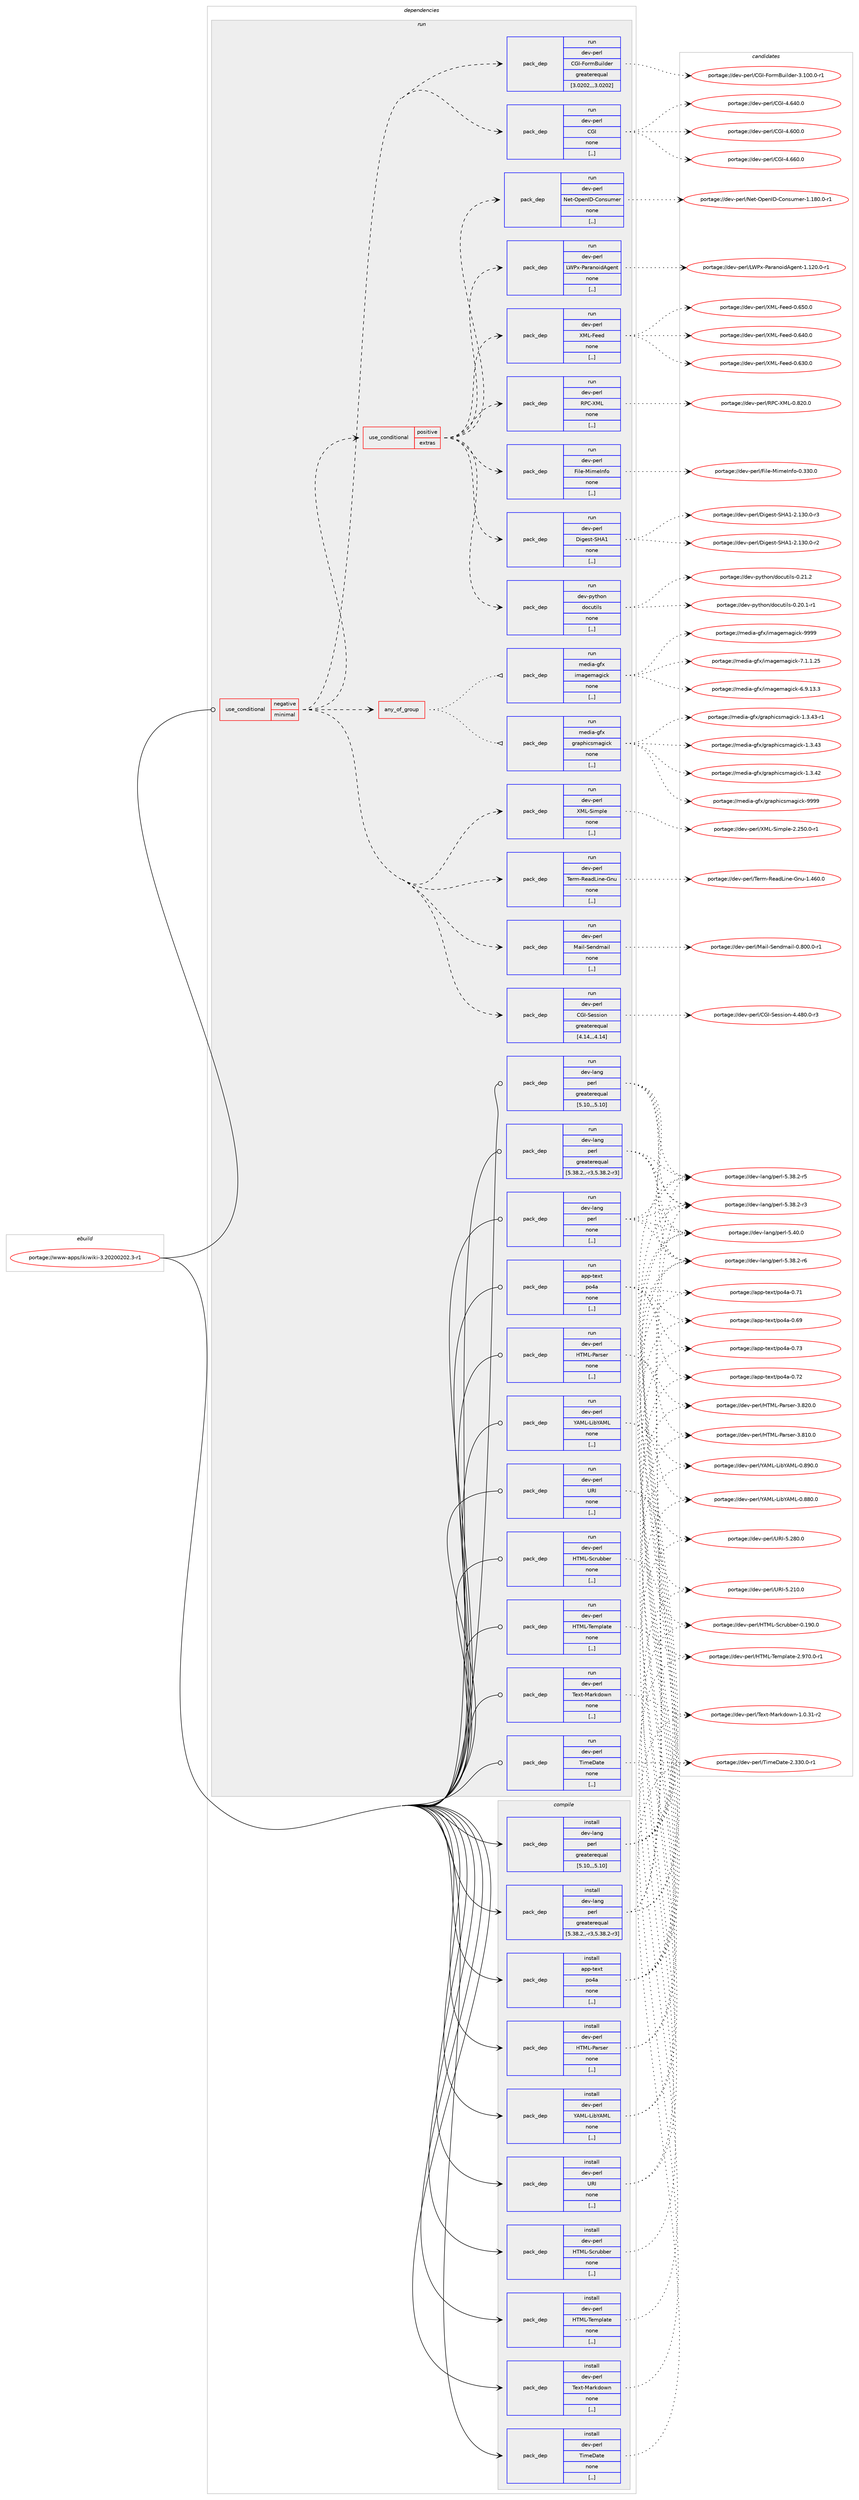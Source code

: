 digraph prolog {

# *************
# Graph options
# *************

newrank=true;
concentrate=true;
compound=true;
graph [rankdir=LR,fontname=Helvetica,fontsize=10,ranksep=1.5];#, ranksep=2.5, nodesep=0.2];
edge  [arrowhead=vee];
node  [fontname=Helvetica,fontsize=10];

# **********
# The ebuild
# **********

subgraph cluster_leftcol {
color=gray;
label=<<i>ebuild</i>>;
id [label="portage://www-apps/ikiwiki-3.20200202.3-r1", color=red, width=4, href="../www-apps/ikiwiki-3.20200202.3-r1.svg"];
}

# ****************
# The dependencies
# ****************

subgraph cluster_midcol {
color=gray;
label=<<i>dependencies</i>>;
subgraph cluster_compile {
fillcolor="#eeeeee";
style=filled;
label=<<i>compile</i>>;
subgraph pack324404 {
dependency446666 [label=<<TABLE BORDER="0" CELLBORDER="1" CELLSPACING="0" CELLPADDING="4" WIDTH="220"><TR><TD ROWSPAN="6" CELLPADDING="30">pack_dep</TD></TR><TR><TD WIDTH="110">install</TD></TR><TR><TD>app-text</TD></TR><TR><TD>po4a</TD></TR><TR><TD>none</TD></TR><TR><TD>[,,]</TD></TR></TABLE>>, shape=none, color=blue];
}
id:e -> dependency446666:w [weight=20,style="solid",arrowhead="vee"];
subgraph pack324405 {
dependency446667 [label=<<TABLE BORDER="0" CELLBORDER="1" CELLSPACING="0" CELLPADDING="4" WIDTH="220"><TR><TD ROWSPAN="6" CELLPADDING="30">pack_dep</TD></TR><TR><TD WIDTH="110">install</TD></TR><TR><TD>dev-lang</TD></TR><TR><TD>perl</TD></TR><TR><TD>greaterequal</TD></TR><TR><TD>[5.10,,,5.10]</TD></TR></TABLE>>, shape=none, color=blue];
}
id:e -> dependency446667:w [weight=20,style="solid",arrowhead="vee"];
subgraph pack324406 {
dependency446668 [label=<<TABLE BORDER="0" CELLBORDER="1" CELLSPACING="0" CELLPADDING="4" WIDTH="220"><TR><TD ROWSPAN="6" CELLPADDING="30">pack_dep</TD></TR><TR><TD WIDTH="110">install</TD></TR><TR><TD>dev-lang</TD></TR><TR><TD>perl</TD></TR><TR><TD>greaterequal</TD></TR><TR><TD>[5.38.2,,-r3,5.38.2-r3]</TD></TR></TABLE>>, shape=none, color=blue];
}
id:e -> dependency446668:w [weight=20,style="solid",arrowhead="vee"];
subgraph pack324407 {
dependency446669 [label=<<TABLE BORDER="0" CELLBORDER="1" CELLSPACING="0" CELLPADDING="4" WIDTH="220"><TR><TD ROWSPAN="6" CELLPADDING="30">pack_dep</TD></TR><TR><TD WIDTH="110">install</TD></TR><TR><TD>dev-perl</TD></TR><TR><TD>HTML-Parser</TD></TR><TR><TD>none</TD></TR><TR><TD>[,,]</TD></TR></TABLE>>, shape=none, color=blue];
}
id:e -> dependency446669:w [weight=20,style="solid",arrowhead="vee"];
subgraph pack324408 {
dependency446670 [label=<<TABLE BORDER="0" CELLBORDER="1" CELLSPACING="0" CELLPADDING="4" WIDTH="220"><TR><TD ROWSPAN="6" CELLPADDING="30">pack_dep</TD></TR><TR><TD WIDTH="110">install</TD></TR><TR><TD>dev-perl</TD></TR><TR><TD>HTML-Scrubber</TD></TR><TR><TD>none</TD></TR><TR><TD>[,,]</TD></TR></TABLE>>, shape=none, color=blue];
}
id:e -> dependency446670:w [weight=20,style="solid",arrowhead="vee"];
subgraph pack324409 {
dependency446671 [label=<<TABLE BORDER="0" CELLBORDER="1" CELLSPACING="0" CELLPADDING="4" WIDTH="220"><TR><TD ROWSPAN="6" CELLPADDING="30">pack_dep</TD></TR><TR><TD WIDTH="110">install</TD></TR><TR><TD>dev-perl</TD></TR><TR><TD>HTML-Template</TD></TR><TR><TD>none</TD></TR><TR><TD>[,,]</TD></TR></TABLE>>, shape=none, color=blue];
}
id:e -> dependency446671:w [weight=20,style="solid",arrowhead="vee"];
subgraph pack324410 {
dependency446672 [label=<<TABLE BORDER="0" CELLBORDER="1" CELLSPACING="0" CELLPADDING="4" WIDTH="220"><TR><TD ROWSPAN="6" CELLPADDING="30">pack_dep</TD></TR><TR><TD WIDTH="110">install</TD></TR><TR><TD>dev-perl</TD></TR><TR><TD>Text-Markdown</TD></TR><TR><TD>none</TD></TR><TR><TD>[,,]</TD></TR></TABLE>>, shape=none, color=blue];
}
id:e -> dependency446672:w [weight=20,style="solid",arrowhead="vee"];
subgraph pack324411 {
dependency446673 [label=<<TABLE BORDER="0" CELLBORDER="1" CELLSPACING="0" CELLPADDING="4" WIDTH="220"><TR><TD ROWSPAN="6" CELLPADDING="30">pack_dep</TD></TR><TR><TD WIDTH="110">install</TD></TR><TR><TD>dev-perl</TD></TR><TR><TD>TimeDate</TD></TR><TR><TD>none</TD></TR><TR><TD>[,,]</TD></TR></TABLE>>, shape=none, color=blue];
}
id:e -> dependency446673:w [weight=20,style="solid",arrowhead="vee"];
subgraph pack324412 {
dependency446674 [label=<<TABLE BORDER="0" CELLBORDER="1" CELLSPACING="0" CELLPADDING="4" WIDTH="220"><TR><TD ROWSPAN="6" CELLPADDING="30">pack_dep</TD></TR><TR><TD WIDTH="110">install</TD></TR><TR><TD>dev-perl</TD></TR><TR><TD>URI</TD></TR><TR><TD>none</TD></TR><TR><TD>[,,]</TD></TR></TABLE>>, shape=none, color=blue];
}
id:e -> dependency446674:w [weight=20,style="solid",arrowhead="vee"];
subgraph pack324413 {
dependency446675 [label=<<TABLE BORDER="0" CELLBORDER="1" CELLSPACING="0" CELLPADDING="4" WIDTH="220"><TR><TD ROWSPAN="6" CELLPADDING="30">pack_dep</TD></TR><TR><TD WIDTH="110">install</TD></TR><TR><TD>dev-perl</TD></TR><TR><TD>YAML-LibYAML</TD></TR><TR><TD>none</TD></TR><TR><TD>[,,]</TD></TR></TABLE>>, shape=none, color=blue];
}
id:e -> dependency446675:w [weight=20,style="solid",arrowhead="vee"];
}
subgraph cluster_compileandrun {
fillcolor="#eeeeee";
style=filled;
label=<<i>compile and run</i>>;
}
subgraph cluster_run {
fillcolor="#eeeeee";
style=filled;
label=<<i>run</i>>;
subgraph cond118978 {
dependency446676 [label=<<TABLE BORDER="0" CELLBORDER="1" CELLSPACING="0" CELLPADDING="4"><TR><TD ROWSPAN="3" CELLPADDING="10">use_conditional</TD></TR><TR><TD>negative</TD></TR><TR><TD>minimal</TD></TR></TABLE>>, shape=none, color=red];
subgraph pack324414 {
dependency446677 [label=<<TABLE BORDER="0" CELLBORDER="1" CELLSPACING="0" CELLPADDING="4" WIDTH="220"><TR><TD ROWSPAN="6" CELLPADDING="30">pack_dep</TD></TR><TR><TD WIDTH="110">run</TD></TR><TR><TD>dev-perl</TD></TR><TR><TD>CGI</TD></TR><TR><TD>none</TD></TR><TR><TD>[,,]</TD></TR></TABLE>>, shape=none, color=blue];
}
dependency446676:e -> dependency446677:w [weight=20,style="dashed",arrowhead="vee"];
subgraph pack324415 {
dependency446678 [label=<<TABLE BORDER="0" CELLBORDER="1" CELLSPACING="0" CELLPADDING="4" WIDTH="220"><TR><TD ROWSPAN="6" CELLPADDING="30">pack_dep</TD></TR><TR><TD WIDTH="110">run</TD></TR><TR><TD>dev-perl</TD></TR><TR><TD>CGI-FormBuilder</TD></TR><TR><TD>greaterequal</TD></TR><TR><TD>[3.0202,,,3.0202]</TD></TR></TABLE>>, shape=none, color=blue];
}
dependency446676:e -> dependency446678:w [weight=20,style="dashed",arrowhead="vee"];
subgraph pack324416 {
dependency446679 [label=<<TABLE BORDER="0" CELLBORDER="1" CELLSPACING="0" CELLPADDING="4" WIDTH="220"><TR><TD ROWSPAN="6" CELLPADDING="30">pack_dep</TD></TR><TR><TD WIDTH="110">run</TD></TR><TR><TD>dev-perl</TD></TR><TR><TD>CGI-Session</TD></TR><TR><TD>greaterequal</TD></TR><TR><TD>[4.14,,,4.14]</TD></TR></TABLE>>, shape=none, color=blue];
}
dependency446676:e -> dependency446679:w [weight=20,style="dashed",arrowhead="vee"];
subgraph pack324417 {
dependency446680 [label=<<TABLE BORDER="0" CELLBORDER="1" CELLSPACING="0" CELLPADDING="4" WIDTH="220"><TR><TD ROWSPAN="6" CELLPADDING="30">pack_dep</TD></TR><TR><TD WIDTH="110">run</TD></TR><TR><TD>dev-perl</TD></TR><TR><TD>Mail-Sendmail</TD></TR><TR><TD>none</TD></TR><TR><TD>[,,]</TD></TR></TABLE>>, shape=none, color=blue];
}
dependency446676:e -> dependency446680:w [weight=20,style="dashed",arrowhead="vee"];
subgraph pack324418 {
dependency446681 [label=<<TABLE BORDER="0" CELLBORDER="1" CELLSPACING="0" CELLPADDING="4" WIDTH="220"><TR><TD ROWSPAN="6" CELLPADDING="30">pack_dep</TD></TR><TR><TD WIDTH="110">run</TD></TR><TR><TD>dev-perl</TD></TR><TR><TD>Term-ReadLine-Gnu</TD></TR><TR><TD>none</TD></TR><TR><TD>[,,]</TD></TR></TABLE>>, shape=none, color=blue];
}
dependency446676:e -> dependency446681:w [weight=20,style="dashed",arrowhead="vee"];
subgraph pack324419 {
dependency446682 [label=<<TABLE BORDER="0" CELLBORDER="1" CELLSPACING="0" CELLPADDING="4" WIDTH="220"><TR><TD ROWSPAN="6" CELLPADDING="30">pack_dep</TD></TR><TR><TD WIDTH="110">run</TD></TR><TR><TD>dev-perl</TD></TR><TR><TD>XML-Simple</TD></TR><TR><TD>none</TD></TR><TR><TD>[,,]</TD></TR></TABLE>>, shape=none, color=blue];
}
dependency446676:e -> dependency446682:w [weight=20,style="dashed",arrowhead="vee"];
subgraph any3055 {
dependency446683 [label=<<TABLE BORDER="0" CELLBORDER="1" CELLSPACING="0" CELLPADDING="4"><TR><TD CELLPADDING="10">any_of_group</TD></TR></TABLE>>, shape=none, color=red];subgraph pack324420 {
dependency446684 [label=<<TABLE BORDER="0" CELLBORDER="1" CELLSPACING="0" CELLPADDING="4" WIDTH="220"><TR><TD ROWSPAN="6" CELLPADDING="30">pack_dep</TD></TR><TR><TD WIDTH="110">run</TD></TR><TR><TD>media-gfx</TD></TR><TR><TD>imagemagick</TD></TR><TR><TD>none</TD></TR><TR><TD>[,,]</TD></TR></TABLE>>, shape=none, color=blue];
}
dependency446683:e -> dependency446684:w [weight=20,style="dotted",arrowhead="oinv"];
subgraph pack324421 {
dependency446685 [label=<<TABLE BORDER="0" CELLBORDER="1" CELLSPACING="0" CELLPADDING="4" WIDTH="220"><TR><TD ROWSPAN="6" CELLPADDING="30">pack_dep</TD></TR><TR><TD WIDTH="110">run</TD></TR><TR><TD>media-gfx</TD></TR><TR><TD>graphicsmagick</TD></TR><TR><TD>none</TD></TR><TR><TD>[,,]</TD></TR></TABLE>>, shape=none, color=blue];
}
dependency446683:e -> dependency446685:w [weight=20,style="dotted",arrowhead="oinv"];
}
dependency446676:e -> dependency446683:w [weight=20,style="dashed",arrowhead="vee"];
subgraph cond118979 {
dependency446686 [label=<<TABLE BORDER="0" CELLBORDER="1" CELLSPACING="0" CELLPADDING="4"><TR><TD ROWSPAN="3" CELLPADDING="10">use_conditional</TD></TR><TR><TD>positive</TD></TR><TR><TD>extras</TD></TR></TABLE>>, shape=none, color=red];
subgraph pack324422 {
dependency446687 [label=<<TABLE BORDER="0" CELLBORDER="1" CELLSPACING="0" CELLPADDING="4" WIDTH="220"><TR><TD ROWSPAN="6" CELLPADDING="30">pack_dep</TD></TR><TR><TD WIDTH="110">run</TD></TR><TR><TD>dev-python</TD></TR><TR><TD>docutils</TD></TR><TR><TD>none</TD></TR><TR><TD>[,,]</TD></TR></TABLE>>, shape=none, color=blue];
}
dependency446686:e -> dependency446687:w [weight=20,style="dashed",arrowhead="vee"];
subgraph pack324423 {
dependency446688 [label=<<TABLE BORDER="0" CELLBORDER="1" CELLSPACING="0" CELLPADDING="4" WIDTH="220"><TR><TD ROWSPAN="6" CELLPADDING="30">pack_dep</TD></TR><TR><TD WIDTH="110">run</TD></TR><TR><TD>dev-perl</TD></TR><TR><TD>Digest-SHA1</TD></TR><TR><TD>none</TD></TR><TR><TD>[,,]</TD></TR></TABLE>>, shape=none, color=blue];
}
dependency446686:e -> dependency446688:w [weight=20,style="dashed",arrowhead="vee"];
subgraph pack324424 {
dependency446689 [label=<<TABLE BORDER="0" CELLBORDER="1" CELLSPACING="0" CELLPADDING="4" WIDTH="220"><TR><TD ROWSPAN="6" CELLPADDING="30">pack_dep</TD></TR><TR><TD WIDTH="110">run</TD></TR><TR><TD>dev-perl</TD></TR><TR><TD>File-MimeInfo</TD></TR><TR><TD>none</TD></TR><TR><TD>[,,]</TD></TR></TABLE>>, shape=none, color=blue];
}
dependency446686:e -> dependency446689:w [weight=20,style="dashed",arrowhead="vee"];
subgraph pack324425 {
dependency446690 [label=<<TABLE BORDER="0" CELLBORDER="1" CELLSPACING="0" CELLPADDING="4" WIDTH="220"><TR><TD ROWSPAN="6" CELLPADDING="30">pack_dep</TD></TR><TR><TD WIDTH="110">run</TD></TR><TR><TD>dev-perl</TD></TR><TR><TD>RPC-XML</TD></TR><TR><TD>none</TD></TR><TR><TD>[,,]</TD></TR></TABLE>>, shape=none, color=blue];
}
dependency446686:e -> dependency446690:w [weight=20,style="dashed",arrowhead="vee"];
subgraph pack324426 {
dependency446691 [label=<<TABLE BORDER="0" CELLBORDER="1" CELLSPACING="0" CELLPADDING="4" WIDTH="220"><TR><TD ROWSPAN="6" CELLPADDING="30">pack_dep</TD></TR><TR><TD WIDTH="110">run</TD></TR><TR><TD>dev-perl</TD></TR><TR><TD>XML-Feed</TD></TR><TR><TD>none</TD></TR><TR><TD>[,,]</TD></TR></TABLE>>, shape=none, color=blue];
}
dependency446686:e -> dependency446691:w [weight=20,style="dashed",arrowhead="vee"];
subgraph pack324427 {
dependency446692 [label=<<TABLE BORDER="0" CELLBORDER="1" CELLSPACING="0" CELLPADDING="4" WIDTH="220"><TR><TD ROWSPAN="6" CELLPADDING="30">pack_dep</TD></TR><TR><TD WIDTH="110">run</TD></TR><TR><TD>dev-perl</TD></TR><TR><TD>LWPx-ParanoidAgent</TD></TR><TR><TD>none</TD></TR><TR><TD>[,,]</TD></TR></TABLE>>, shape=none, color=blue];
}
dependency446686:e -> dependency446692:w [weight=20,style="dashed",arrowhead="vee"];
subgraph pack324428 {
dependency446693 [label=<<TABLE BORDER="0" CELLBORDER="1" CELLSPACING="0" CELLPADDING="4" WIDTH="220"><TR><TD ROWSPAN="6" CELLPADDING="30">pack_dep</TD></TR><TR><TD WIDTH="110">run</TD></TR><TR><TD>dev-perl</TD></TR><TR><TD>Net-OpenID-Consumer</TD></TR><TR><TD>none</TD></TR><TR><TD>[,,]</TD></TR></TABLE>>, shape=none, color=blue];
}
dependency446686:e -> dependency446693:w [weight=20,style="dashed",arrowhead="vee"];
}
dependency446676:e -> dependency446686:w [weight=20,style="dashed",arrowhead="vee"];
}
id:e -> dependency446676:w [weight=20,style="solid",arrowhead="odot"];
subgraph pack324429 {
dependency446694 [label=<<TABLE BORDER="0" CELLBORDER="1" CELLSPACING="0" CELLPADDING="4" WIDTH="220"><TR><TD ROWSPAN="6" CELLPADDING="30">pack_dep</TD></TR><TR><TD WIDTH="110">run</TD></TR><TR><TD>app-text</TD></TR><TR><TD>po4a</TD></TR><TR><TD>none</TD></TR><TR><TD>[,,]</TD></TR></TABLE>>, shape=none, color=blue];
}
id:e -> dependency446694:w [weight=20,style="solid",arrowhead="odot"];
subgraph pack324430 {
dependency446695 [label=<<TABLE BORDER="0" CELLBORDER="1" CELLSPACING="0" CELLPADDING="4" WIDTH="220"><TR><TD ROWSPAN="6" CELLPADDING="30">pack_dep</TD></TR><TR><TD WIDTH="110">run</TD></TR><TR><TD>dev-lang</TD></TR><TR><TD>perl</TD></TR><TR><TD>greaterequal</TD></TR><TR><TD>[5.10,,,5.10]</TD></TR></TABLE>>, shape=none, color=blue];
}
id:e -> dependency446695:w [weight=20,style="solid",arrowhead="odot"];
subgraph pack324431 {
dependency446696 [label=<<TABLE BORDER="0" CELLBORDER="1" CELLSPACING="0" CELLPADDING="4" WIDTH="220"><TR><TD ROWSPAN="6" CELLPADDING="30">pack_dep</TD></TR><TR><TD WIDTH="110">run</TD></TR><TR><TD>dev-lang</TD></TR><TR><TD>perl</TD></TR><TR><TD>greaterequal</TD></TR><TR><TD>[5.38.2,,-r3,5.38.2-r3]</TD></TR></TABLE>>, shape=none, color=blue];
}
id:e -> dependency446696:w [weight=20,style="solid",arrowhead="odot"];
subgraph pack324432 {
dependency446697 [label=<<TABLE BORDER="0" CELLBORDER="1" CELLSPACING="0" CELLPADDING="4" WIDTH="220"><TR><TD ROWSPAN="6" CELLPADDING="30">pack_dep</TD></TR><TR><TD WIDTH="110">run</TD></TR><TR><TD>dev-lang</TD></TR><TR><TD>perl</TD></TR><TR><TD>none</TD></TR><TR><TD>[,,]</TD></TR></TABLE>>, shape=none, color=blue];
}
id:e -> dependency446697:w [weight=20,style="solid",arrowhead="odot"];
subgraph pack324433 {
dependency446698 [label=<<TABLE BORDER="0" CELLBORDER="1" CELLSPACING="0" CELLPADDING="4" WIDTH="220"><TR><TD ROWSPAN="6" CELLPADDING="30">pack_dep</TD></TR><TR><TD WIDTH="110">run</TD></TR><TR><TD>dev-perl</TD></TR><TR><TD>HTML-Parser</TD></TR><TR><TD>none</TD></TR><TR><TD>[,,]</TD></TR></TABLE>>, shape=none, color=blue];
}
id:e -> dependency446698:w [weight=20,style="solid",arrowhead="odot"];
subgraph pack324434 {
dependency446699 [label=<<TABLE BORDER="0" CELLBORDER="1" CELLSPACING="0" CELLPADDING="4" WIDTH="220"><TR><TD ROWSPAN="6" CELLPADDING="30">pack_dep</TD></TR><TR><TD WIDTH="110">run</TD></TR><TR><TD>dev-perl</TD></TR><TR><TD>HTML-Scrubber</TD></TR><TR><TD>none</TD></TR><TR><TD>[,,]</TD></TR></TABLE>>, shape=none, color=blue];
}
id:e -> dependency446699:w [weight=20,style="solid",arrowhead="odot"];
subgraph pack324435 {
dependency446700 [label=<<TABLE BORDER="0" CELLBORDER="1" CELLSPACING="0" CELLPADDING="4" WIDTH="220"><TR><TD ROWSPAN="6" CELLPADDING="30">pack_dep</TD></TR><TR><TD WIDTH="110">run</TD></TR><TR><TD>dev-perl</TD></TR><TR><TD>HTML-Template</TD></TR><TR><TD>none</TD></TR><TR><TD>[,,]</TD></TR></TABLE>>, shape=none, color=blue];
}
id:e -> dependency446700:w [weight=20,style="solid",arrowhead="odot"];
subgraph pack324436 {
dependency446701 [label=<<TABLE BORDER="0" CELLBORDER="1" CELLSPACING="0" CELLPADDING="4" WIDTH="220"><TR><TD ROWSPAN="6" CELLPADDING="30">pack_dep</TD></TR><TR><TD WIDTH="110">run</TD></TR><TR><TD>dev-perl</TD></TR><TR><TD>Text-Markdown</TD></TR><TR><TD>none</TD></TR><TR><TD>[,,]</TD></TR></TABLE>>, shape=none, color=blue];
}
id:e -> dependency446701:w [weight=20,style="solid",arrowhead="odot"];
subgraph pack324437 {
dependency446702 [label=<<TABLE BORDER="0" CELLBORDER="1" CELLSPACING="0" CELLPADDING="4" WIDTH="220"><TR><TD ROWSPAN="6" CELLPADDING="30">pack_dep</TD></TR><TR><TD WIDTH="110">run</TD></TR><TR><TD>dev-perl</TD></TR><TR><TD>TimeDate</TD></TR><TR><TD>none</TD></TR><TR><TD>[,,]</TD></TR></TABLE>>, shape=none, color=blue];
}
id:e -> dependency446702:w [weight=20,style="solid",arrowhead="odot"];
subgraph pack324438 {
dependency446703 [label=<<TABLE BORDER="0" CELLBORDER="1" CELLSPACING="0" CELLPADDING="4" WIDTH="220"><TR><TD ROWSPAN="6" CELLPADDING="30">pack_dep</TD></TR><TR><TD WIDTH="110">run</TD></TR><TR><TD>dev-perl</TD></TR><TR><TD>URI</TD></TR><TR><TD>none</TD></TR><TR><TD>[,,]</TD></TR></TABLE>>, shape=none, color=blue];
}
id:e -> dependency446703:w [weight=20,style="solid",arrowhead="odot"];
subgraph pack324439 {
dependency446704 [label=<<TABLE BORDER="0" CELLBORDER="1" CELLSPACING="0" CELLPADDING="4" WIDTH="220"><TR><TD ROWSPAN="6" CELLPADDING="30">pack_dep</TD></TR><TR><TD WIDTH="110">run</TD></TR><TR><TD>dev-perl</TD></TR><TR><TD>YAML-LibYAML</TD></TR><TR><TD>none</TD></TR><TR><TD>[,,]</TD></TR></TABLE>>, shape=none, color=blue];
}
id:e -> dependency446704:w [weight=20,style="solid",arrowhead="odot"];
}
}

# **************
# The candidates
# **************

subgraph cluster_choices {
rank=same;
color=gray;
label=<<i>candidates</i>>;

subgraph choice324404 {
color=black;
nodesep=1;
choice97112112451161011201164711211152974548465551 [label="portage://app-text/po4a-0.73", color=red, width=4,href="../app-text/po4a-0.73.svg"];
choice97112112451161011201164711211152974548465550 [label="portage://app-text/po4a-0.72", color=red, width=4,href="../app-text/po4a-0.72.svg"];
choice97112112451161011201164711211152974548465549 [label="portage://app-text/po4a-0.71", color=red, width=4,href="../app-text/po4a-0.71.svg"];
choice97112112451161011201164711211152974548465457 [label="portage://app-text/po4a-0.69", color=red, width=4,href="../app-text/po4a-0.69.svg"];
dependency446666:e -> choice97112112451161011201164711211152974548465551:w [style=dotted,weight="100"];
dependency446666:e -> choice97112112451161011201164711211152974548465550:w [style=dotted,weight="100"];
dependency446666:e -> choice97112112451161011201164711211152974548465549:w [style=dotted,weight="100"];
dependency446666:e -> choice97112112451161011201164711211152974548465457:w [style=dotted,weight="100"];
}
subgraph choice324405 {
color=black;
nodesep=1;
choice10010111845108971101034711210111410845534652484648 [label="portage://dev-lang/perl-5.40.0", color=red, width=4,href="../dev-lang/perl-5.40.0.svg"];
choice100101118451089711010347112101114108455346515646504511454 [label="portage://dev-lang/perl-5.38.2-r6", color=red, width=4,href="../dev-lang/perl-5.38.2-r6.svg"];
choice100101118451089711010347112101114108455346515646504511453 [label="portage://dev-lang/perl-5.38.2-r5", color=red, width=4,href="../dev-lang/perl-5.38.2-r5.svg"];
choice100101118451089711010347112101114108455346515646504511451 [label="portage://dev-lang/perl-5.38.2-r3", color=red, width=4,href="../dev-lang/perl-5.38.2-r3.svg"];
dependency446667:e -> choice10010111845108971101034711210111410845534652484648:w [style=dotted,weight="100"];
dependency446667:e -> choice100101118451089711010347112101114108455346515646504511454:w [style=dotted,weight="100"];
dependency446667:e -> choice100101118451089711010347112101114108455346515646504511453:w [style=dotted,weight="100"];
dependency446667:e -> choice100101118451089711010347112101114108455346515646504511451:w [style=dotted,weight="100"];
}
subgraph choice324406 {
color=black;
nodesep=1;
choice10010111845108971101034711210111410845534652484648 [label="portage://dev-lang/perl-5.40.0", color=red, width=4,href="../dev-lang/perl-5.40.0.svg"];
choice100101118451089711010347112101114108455346515646504511454 [label="portage://dev-lang/perl-5.38.2-r6", color=red, width=4,href="../dev-lang/perl-5.38.2-r6.svg"];
choice100101118451089711010347112101114108455346515646504511453 [label="portage://dev-lang/perl-5.38.2-r5", color=red, width=4,href="../dev-lang/perl-5.38.2-r5.svg"];
choice100101118451089711010347112101114108455346515646504511451 [label="portage://dev-lang/perl-5.38.2-r3", color=red, width=4,href="../dev-lang/perl-5.38.2-r3.svg"];
dependency446668:e -> choice10010111845108971101034711210111410845534652484648:w [style=dotted,weight="100"];
dependency446668:e -> choice100101118451089711010347112101114108455346515646504511454:w [style=dotted,weight="100"];
dependency446668:e -> choice100101118451089711010347112101114108455346515646504511453:w [style=dotted,weight="100"];
dependency446668:e -> choice100101118451089711010347112101114108455346515646504511451:w [style=dotted,weight="100"];
}
subgraph choice324407 {
color=black;
nodesep=1;
choice1001011184511210111410847728477764580971141151011144551465650484648 [label="portage://dev-perl/HTML-Parser-3.820.0", color=red, width=4,href="../dev-perl/HTML-Parser-3.820.0.svg"];
choice1001011184511210111410847728477764580971141151011144551465649484648 [label="portage://dev-perl/HTML-Parser-3.810.0", color=red, width=4,href="../dev-perl/HTML-Parser-3.810.0.svg"];
dependency446669:e -> choice1001011184511210111410847728477764580971141151011144551465650484648:w [style=dotted,weight="100"];
dependency446669:e -> choice1001011184511210111410847728477764580971141151011144551465649484648:w [style=dotted,weight="100"];
}
subgraph choice324408 {
color=black;
nodesep=1;
choice10010111845112101114108477284777645839911411798981011144548464957484648 [label="portage://dev-perl/HTML-Scrubber-0.190.0", color=red, width=4,href="../dev-perl/HTML-Scrubber-0.190.0.svg"];
dependency446670:e -> choice10010111845112101114108477284777645839911411798981011144548464957484648:w [style=dotted,weight="100"];
}
subgraph choice324409 {
color=black;
nodesep=1;
choice10010111845112101114108477284777645841011091121089711610145504657554846484511449 [label="portage://dev-perl/HTML-Template-2.970.0-r1", color=red, width=4,href="../dev-perl/HTML-Template-2.970.0-r1.svg"];
dependency446671:e -> choice10010111845112101114108477284777645841011091121089711610145504657554846484511449:w [style=dotted,weight="100"];
}
subgraph choice324410 {
color=black;
nodesep=1;
choice100101118451121011141084784101120116457797114107100111119110454946484651494511450 [label="portage://dev-perl/Text-Markdown-1.0.31-r2", color=red, width=4,href="../dev-perl/Text-Markdown-1.0.31-r2.svg"];
dependency446672:e -> choice100101118451121011141084784101120116457797114107100111119110454946484651494511450:w [style=dotted,weight="100"];
}
subgraph choice324411 {
color=black;
nodesep=1;
choice100101118451121011141084784105109101689711610145504651514846484511449 [label="portage://dev-perl/TimeDate-2.330.0-r1", color=red, width=4,href="../dev-perl/TimeDate-2.330.0-r1.svg"];
dependency446673:e -> choice100101118451121011141084784105109101689711610145504651514846484511449:w [style=dotted,weight="100"];
}
subgraph choice324412 {
color=black;
nodesep=1;
choice10010111845112101114108478582734553465056484648 [label="portage://dev-perl/URI-5.280.0", color=red, width=4,href="../dev-perl/URI-5.280.0.svg"];
choice10010111845112101114108478582734553465049484648 [label="portage://dev-perl/URI-5.210.0", color=red, width=4,href="../dev-perl/URI-5.210.0.svg"];
dependency446674:e -> choice10010111845112101114108478582734553465056484648:w [style=dotted,weight="100"];
dependency446674:e -> choice10010111845112101114108478582734553465049484648:w [style=dotted,weight="100"];
}
subgraph choice324413 {
color=black;
nodesep=1;
choice100101118451121011141084789657776457610598896577764548465657484648 [label="portage://dev-perl/YAML-LibYAML-0.890.0", color=red, width=4,href="../dev-perl/YAML-LibYAML-0.890.0.svg"];
choice100101118451121011141084789657776457610598896577764548465656484648 [label="portage://dev-perl/YAML-LibYAML-0.880.0", color=red, width=4,href="../dev-perl/YAML-LibYAML-0.880.0.svg"];
dependency446675:e -> choice100101118451121011141084789657776457610598896577764548465657484648:w [style=dotted,weight="100"];
dependency446675:e -> choice100101118451121011141084789657776457610598896577764548465656484648:w [style=dotted,weight="100"];
}
subgraph choice324414 {
color=black;
nodesep=1;
choice10010111845112101114108476771734552465454484648 [label="portage://dev-perl/CGI-4.660.0", color=red, width=4,href="../dev-perl/CGI-4.660.0.svg"];
choice10010111845112101114108476771734552465452484648 [label="portage://dev-perl/CGI-4.640.0", color=red, width=4,href="../dev-perl/CGI-4.640.0.svg"];
choice10010111845112101114108476771734552465448484648 [label="portage://dev-perl/CGI-4.600.0", color=red, width=4,href="../dev-perl/CGI-4.600.0.svg"];
dependency446677:e -> choice10010111845112101114108476771734552465454484648:w [style=dotted,weight="100"];
dependency446677:e -> choice10010111845112101114108476771734552465452484648:w [style=dotted,weight="100"];
dependency446677:e -> choice10010111845112101114108476771734552465448484648:w [style=dotted,weight="100"];
}
subgraph choice324415 {
color=black;
nodesep=1;
choice100101118451121011141084767717345701111141096611710510810010111445514649484846484511449 [label="portage://dev-perl/CGI-FormBuilder-3.100.0-r1", color=red, width=4,href="../dev-perl/CGI-FormBuilder-3.100.0-r1.svg"];
dependency446678:e -> choice100101118451121011141084767717345701111141096611710510810010111445514649484846484511449:w [style=dotted,weight="100"];
}
subgraph choice324416 {
color=black;
nodesep=1;
choice1001011184511210111410847677173458310111511510511111045524652564846484511451 [label="portage://dev-perl/CGI-Session-4.480.0-r3", color=red, width=4,href="../dev-perl/CGI-Session-4.480.0-r3.svg"];
dependency446679:e -> choice1001011184511210111410847677173458310111511510511111045524652564846484511451:w [style=dotted,weight="100"];
}
subgraph choice324417 {
color=black;
nodesep=1;
choice1001011184511210111410847779710510845831011101001099710510845484656484846484511449 [label="portage://dev-perl/Mail-Sendmail-0.800.0-r1", color=red, width=4,href="../dev-perl/Mail-Sendmail-0.800.0-r1.svg"];
dependency446680:e -> choice1001011184511210111410847779710510845831011101001099710510845484656484846484511449:w [style=dotted,weight="100"];
}
subgraph choice324418 {
color=black;
nodesep=1;
choice1001011184511210111410847841011141094582101971007610511010145711101174549465254484648 [label="portage://dev-perl/Term-ReadLine-Gnu-1.460.0", color=red, width=4,href="../dev-perl/Term-ReadLine-Gnu-1.460.0.svg"];
dependency446681:e -> choice1001011184511210111410847841011141094582101971007610511010145711101174549465254484648:w [style=dotted,weight="100"];
}
subgraph choice324419 {
color=black;
nodesep=1;
choice1001011184511210111410847887776458310510911210810145504650534846484511449 [label="portage://dev-perl/XML-Simple-2.250.0-r1", color=red, width=4,href="../dev-perl/XML-Simple-2.250.0-r1.svg"];
dependency446682:e -> choice1001011184511210111410847887776458310510911210810145504650534846484511449:w [style=dotted,weight="100"];
}
subgraph choice324420 {
color=black;
nodesep=1;
choice1091011001059745103102120471051099710310110997103105991074557575757 [label="portage://media-gfx/imagemagick-9999", color=red, width=4,href="../media-gfx/imagemagick-9999.svg"];
choice109101100105974510310212047105109971031011099710310599107455546494649465053 [label="portage://media-gfx/imagemagick-7.1.1.25", color=red, width=4,href="../media-gfx/imagemagick-7.1.1.25.svg"];
choice109101100105974510310212047105109971031011099710310599107455446574649514651 [label="portage://media-gfx/imagemagick-6.9.13.3", color=red, width=4,href="../media-gfx/imagemagick-6.9.13.3.svg"];
dependency446684:e -> choice1091011001059745103102120471051099710310110997103105991074557575757:w [style=dotted,weight="100"];
dependency446684:e -> choice109101100105974510310212047105109971031011099710310599107455546494649465053:w [style=dotted,weight="100"];
dependency446684:e -> choice109101100105974510310212047105109971031011099710310599107455446574649514651:w [style=dotted,weight="100"];
}
subgraph choice324421 {
color=black;
nodesep=1;
choice109101100105974510310212047103114971121041059911510997103105991074557575757 [label="portage://media-gfx/graphicsmagick-9999", color=red, width=4,href="../media-gfx/graphicsmagick-9999.svg"];
choice10910110010597451031021204710311497112104105991151099710310599107454946514652514511449 [label="portage://media-gfx/graphicsmagick-1.3.43-r1", color=red, width=4,href="../media-gfx/graphicsmagick-1.3.43-r1.svg"];
choice1091011001059745103102120471031149711210410599115109971031059910745494651465251 [label="portage://media-gfx/graphicsmagick-1.3.43", color=red, width=4,href="../media-gfx/graphicsmagick-1.3.43.svg"];
choice1091011001059745103102120471031149711210410599115109971031059910745494651465250 [label="portage://media-gfx/graphicsmagick-1.3.42", color=red, width=4,href="../media-gfx/graphicsmagick-1.3.42.svg"];
dependency446685:e -> choice109101100105974510310212047103114971121041059911510997103105991074557575757:w [style=dotted,weight="100"];
dependency446685:e -> choice10910110010597451031021204710311497112104105991151099710310599107454946514652514511449:w [style=dotted,weight="100"];
dependency446685:e -> choice1091011001059745103102120471031149711210410599115109971031059910745494651465251:w [style=dotted,weight="100"];
dependency446685:e -> choice1091011001059745103102120471031149711210410599115109971031059910745494651465250:w [style=dotted,weight="100"];
}
subgraph choice324422 {
color=black;
nodesep=1;
choice10010111845112121116104111110471001119911711610510811545484650494650 [label="portage://dev-python/docutils-0.21.2", color=red, width=4,href="../dev-python/docutils-0.21.2.svg"];
choice100101118451121211161041111104710011199117116105108115454846504846494511449 [label="portage://dev-python/docutils-0.20.1-r1", color=red, width=4,href="../dev-python/docutils-0.20.1-r1.svg"];
dependency446687:e -> choice10010111845112121116104111110471001119911711610510811545484650494650:w [style=dotted,weight="100"];
dependency446687:e -> choice100101118451121211161041111104710011199117116105108115454846504846494511449:w [style=dotted,weight="100"];
}
subgraph choice324423 {
color=black;
nodesep=1;
choice100101118451121011141084768105103101115116458372654945504649514846484511451 [label="portage://dev-perl/Digest-SHA1-2.130.0-r3", color=red, width=4,href="../dev-perl/Digest-SHA1-2.130.0-r3.svg"];
choice100101118451121011141084768105103101115116458372654945504649514846484511450 [label="portage://dev-perl/Digest-SHA1-2.130.0-r2", color=red, width=4,href="../dev-perl/Digest-SHA1-2.130.0-r2.svg"];
dependency446688:e -> choice100101118451121011141084768105103101115116458372654945504649514846484511451:w [style=dotted,weight="100"];
dependency446688:e -> choice100101118451121011141084768105103101115116458372654945504649514846484511450:w [style=dotted,weight="100"];
}
subgraph choice324424 {
color=black;
nodesep=1;
choice1001011184511210111410847701051081014577105109101731101021114548465151484648 [label="portage://dev-perl/File-MimeInfo-0.330.0", color=red, width=4,href="../dev-perl/File-MimeInfo-0.330.0.svg"];
dependency446689:e -> choice1001011184511210111410847701051081014577105109101731101021114548465151484648:w [style=dotted,weight="100"];
}
subgraph choice324425 {
color=black;
nodesep=1;
choice1001011184511210111410847828067458877764548465650484648 [label="portage://dev-perl/RPC-XML-0.820.0", color=red, width=4,href="../dev-perl/RPC-XML-0.820.0.svg"];
dependency446690:e -> choice1001011184511210111410847828067458877764548465650484648:w [style=dotted,weight="100"];
}
subgraph choice324426 {
color=black;
nodesep=1;
choice100101118451121011141084788777645701011011004548465453484648 [label="portage://dev-perl/XML-Feed-0.650.0", color=red, width=4,href="../dev-perl/XML-Feed-0.650.0.svg"];
choice100101118451121011141084788777645701011011004548465452484648 [label="portage://dev-perl/XML-Feed-0.640.0", color=red, width=4,href="../dev-perl/XML-Feed-0.640.0.svg"];
choice100101118451121011141084788777645701011011004548465451484648 [label="portage://dev-perl/XML-Feed-0.630.0", color=red, width=4,href="../dev-perl/XML-Feed-0.630.0.svg"];
dependency446691:e -> choice100101118451121011141084788777645701011011004548465453484648:w [style=dotted,weight="100"];
dependency446691:e -> choice100101118451121011141084788777645701011011004548465452484648:w [style=dotted,weight="100"];
dependency446691:e -> choice100101118451121011141084788777645701011011004548465451484648:w [style=dotted,weight="100"];
}
subgraph choice324427 {
color=black;
nodesep=1;
choice1001011184511210111410847768780120458097114971101111051006510310111011645494649504846484511449 [label="portage://dev-perl/LWPx-ParanoidAgent-1.120.0-r1", color=red, width=4,href="../dev-perl/LWPx-ParanoidAgent-1.120.0-r1.svg"];
dependency446692:e -> choice1001011184511210111410847768780120458097114971101111051006510310111011645494649504846484511449:w [style=dotted,weight="100"];
}
subgraph choice324428 {
color=black;
nodesep=1;
choice10010111845112101114108477810111645791121011107368456711111011511710910111445494649564846484511449 [label="portage://dev-perl/Net-OpenID-Consumer-1.180.0-r1", color=red, width=4,href="../dev-perl/Net-OpenID-Consumer-1.180.0-r1.svg"];
dependency446693:e -> choice10010111845112101114108477810111645791121011107368456711111011511710910111445494649564846484511449:w [style=dotted,weight="100"];
}
subgraph choice324429 {
color=black;
nodesep=1;
choice97112112451161011201164711211152974548465551 [label="portage://app-text/po4a-0.73", color=red, width=4,href="../app-text/po4a-0.73.svg"];
choice97112112451161011201164711211152974548465550 [label="portage://app-text/po4a-0.72", color=red, width=4,href="../app-text/po4a-0.72.svg"];
choice97112112451161011201164711211152974548465549 [label="portage://app-text/po4a-0.71", color=red, width=4,href="../app-text/po4a-0.71.svg"];
choice97112112451161011201164711211152974548465457 [label="portage://app-text/po4a-0.69", color=red, width=4,href="../app-text/po4a-0.69.svg"];
dependency446694:e -> choice97112112451161011201164711211152974548465551:w [style=dotted,weight="100"];
dependency446694:e -> choice97112112451161011201164711211152974548465550:w [style=dotted,weight="100"];
dependency446694:e -> choice97112112451161011201164711211152974548465549:w [style=dotted,weight="100"];
dependency446694:e -> choice97112112451161011201164711211152974548465457:w [style=dotted,weight="100"];
}
subgraph choice324430 {
color=black;
nodesep=1;
choice10010111845108971101034711210111410845534652484648 [label="portage://dev-lang/perl-5.40.0", color=red, width=4,href="../dev-lang/perl-5.40.0.svg"];
choice100101118451089711010347112101114108455346515646504511454 [label="portage://dev-lang/perl-5.38.2-r6", color=red, width=4,href="../dev-lang/perl-5.38.2-r6.svg"];
choice100101118451089711010347112101114108455346515646504511453 [label="portage://dev-lang/perl-5.38.2-r5", color=red, width=4,href="../dev-lang/perl-5.38.2-r5.svg"];
choice100101118451089711010347112101114108455346515646504511451 [label="portage://dev-lang/perl-5.38.2-r3", color=red, width=4,href="../dev-lang/perl-5.38.2-r3.svg"];
dependency446695:e -> choice10010111845108971101034711210111410845534652484648:w [style=dotted,weight="100"];
dependency446695:e -> choice100101118451089711010347112101114108455346515646504511454:w [style=dotted,weight="100"];
dependency446695:e -> choice100101118451089711010347112101114108455346515646504511453:w [style=dotted,weight="100"];
dependency446695:e -> choice100101118451089711010347112101114108455346515646504511451:w [style=dotted,weight="100"];
}
subgraph choice324431 {
color=black;
nodesep=1;
choice10010111845108971101034711210111410845534652484648 [label="portage://dev-lang/perl-5.40.0", color=red, width=4,href="../dev-lang/perl-5.40.0.svg"];
choice100101118451089711010347112101114108455346515646504511454 [label="portage://dev-lang/perl-5.38.2-r6", color=red, width=4,href="../dev-lang/perl-5.38.2-r6.svg"];
choice100101118451089711010347112101114108455346515646504511453 [label="portage://dev-lang/perl-5.38.2-r5", color=red, width=4,href="../dev-lang/perl-5.38.2-r5.svg"];
choice100101118451089711010347112101114108455346515646504511451 [label="portage://dev-lang/perl-5.38.2-r3", color=red, width=4,href="../dev-lang/perl-5.38.2-r3.svg"];
dependency446696:e -> choice10010111845108971101034711210111410845534652484648:w [style=dotted,weight="100"];
dependency446696:e -> choice100101118451089711010347112101114108455346515646504511454:w [style=dotted,weight="100"];
dependency446696:e -> choice100101118451089711010347112101114108455346515646504511453:w [style=dotted,weight="100"];
dependency446696:e -> choice100101118451089711010347112101114108455346515646504511451:w [style=dotted,weight="100"];
}
subgraph choice324432 {
color=black;
nodesep=1;
choice10010111845108971101034711210111410845534652484648 [label="portage://dev-lang/perl-5.40.0", color=red, width=4,href="../dev-lang/perl-5.40.0.svg"];
choice100101118451089711010347112101114108455346515646504511454 [label="portage://dev-lang/perl-5.38.2-r6", color=red, width=4,href="../dev-lang/perl-5.38.2-r6.svg"];
choice100101118451089711010347112101114108455346515646504511453 [label="portage://dev-lang/perl-5.38.2-r5", color=red, width=4,href="../dev-lang/perl-5.38.2-r5.svg"];
choice100101118451089711010347112101114108455346515646504511451 [label="portage://dev-lang/perl-5.38.2-r3", color=red, width=4,href="../dev-lang/perl-5.38.2-r3.svg"];
dependency446697:e -> choice10010111845108971101034711210111410845534652484648:w [style=dotted,weight="100"];
dependency446697:e -> choice100101118451089711010347112101114108455346515646504511454:w [style=dotted,weight="100"];
dependency446697:e -> choice100101118451089711010347112101114108455346515646504511453:w [style=dotted,weight="100"];
dependency446697:e -> choice100101118451089711010347112101114108455346515646504511451:w [style=dotted,weight="100"];
}
subgraph choice324433 {
color=black;
nodesep=1;
choice1001011184511210111410847728477764580971141151011144551465650484648 [label="portage://dev-perl/HTML-Parser-3.820.0", color=red, width=4,href="../dev-perl/HTML-Parser-3.820.0.svg"];
choice1001011184511210111410847728477764580971141151011144551465649484648 [label="portage://dev-perl/HTML-Parser-3.810.0", color=red, width=4,href="../dev-perl/HTML-Parser-3.810.0.svg"];
dependency446698:e -> choice1001011184511210111410847728477764580971141151011144551465650484648:w [style=dotted,weight="100"];
dependency446698:e -> choice1001011184511210111410847728477764580971141151011144551465649484648:w [style=dotted,weight="100"];
}
subgraph choice324434 {
color=black;
nodesep=1;
choice10010111845112101114108477284777645839911411798981011144548464957484648 [label="portage://dev-perl/HTML-Scrubber-0.190.0", color=red, width=4,href="../dev-perl/HTML-Scrubber-0.190.0.svg"];
dependency446699:e -> choice10010111845112101114108477284777645839911411798981011144548464957484648:w [style=dotted,weight="100"];
}
subgraph choice324435 {
color=black;
nodesep=1;
choice10010111845112101114108477284777645841011091121089711610145504657554846484511449 [label="portage://dev-perl/HTML-Template-2.970.0-r1", color=red, width=4,href="../dev-perl/HTML-Template-2.970.0-r1.svg"];
dependency446700:e -> choice10010111845112101114108477284777645841011091121089711610145504657554846484511449:w [style=dotted,weight="100"];
}
subgraph choice324436 {
color=black;
nodesep=1;
choice100101118451121011141084784101120116457797114107100111119110454946484651494511450 [label="portage://dev-perl/Text-Markdown-1.0.31-r2", color=red, width=4,href="../dev-perl/Text-Markdown-1.0.31-r2.svg"];
dependency446701:e -> choice100101118451121011141084784101120116457797114107100111119110454946484651494511450:w [style=dotted,weight="100"];
}
subgraph choice324437 {
color=black;
nodesep=1;
choice100101118451121011141084784105109101689711610145504651514846484511449 [label="portage://dev-perl/TimeDate-2.330.0-r1", color=red, width=4,href="../dev-perl/TimeDate-2.330.0-r1.svg"];
dependency446702:e -> choice100101118451121011141084784105109101689711610145504651514846484511449:w [style=dotted,weight="100"];
}
subgraph choice324438 {
color=black;
nodesep=1;
choice10010111845112101114108478582734553465056484648 [label="portage://dev-perl/URI-5.280.0", color=red, width=4,href="../dev-perl/URI-5.280.0.svg"];
choice10010111845112101114108478582734553465049484648 [label="portage://dev-perl/URI-5.210.0", color=red, width=4,href="../dev-perl/URI-5.210.0.svg"];
dependency446703:e -> choice10010111845112101114108478582734553465056484648:w [style=dotted,weight="100"];
dependency446703:e -> choice10010111845112101114108478582734553465049484648:w [style=dotted,weight="100"];
}
subgraph choice324439 {
color=black;
nodesep=1;
choice100101118451121011141084789657776457610598896577764548465657484648 [label="portage://dev-perl/YAML-LibYAML-0.890.0", color=red, width=4,href="../dev-perl/YAML-LibYAML-0.890.0.svg"];
choice100101118451121011141084789657776457610598896577764548465656484648 [label="portage://dev-perl/YAML-LibYAML-0.880.0", color=red, width=4,href="../dev-perl/YAML-LibYAML-0.880.0.svg"];
dependency446704:e -> choice100101118451121011141084789657776457610598896577764548465657484648:w [style=dotted,weight="100"];
dependency446704:e -> choice100101118451121011141084789657776457610598896577764548465656484648:w [style=dotted,weight="100"];
}
}

}
